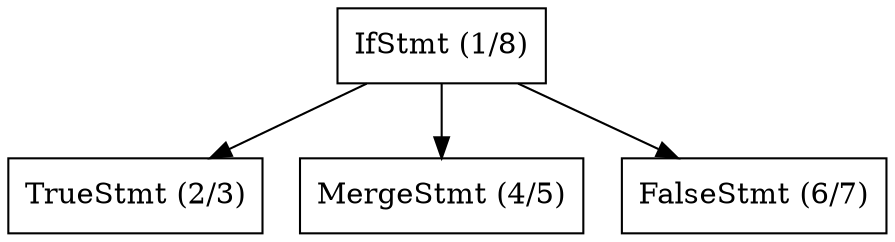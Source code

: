 digraph {
    node [shape=box]
    "IfStmt (1/8)" -> "TrueStmt (2/3)"
    "IfStmt (1/8)" -> "MergeStmt (4/5)"
    "IfStmt (1/8)" -> "FalseStmt (6/7)"
}